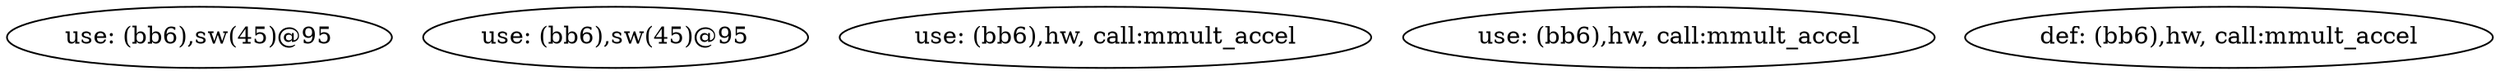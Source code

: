 digraph defuse_graph {
v0 [label = "use: (bb6),sw(45)@95"];
v1 [label = "use: (bb6),sw(45)@95"];
v2 [label = "use: (bb6),hw, call:mmult_accel"];
v3 [label = "use: (bb6),hw, call:mmult_accel"];
v4 [label = "def: (bb6),hw, call:mmult_accel"];
}
